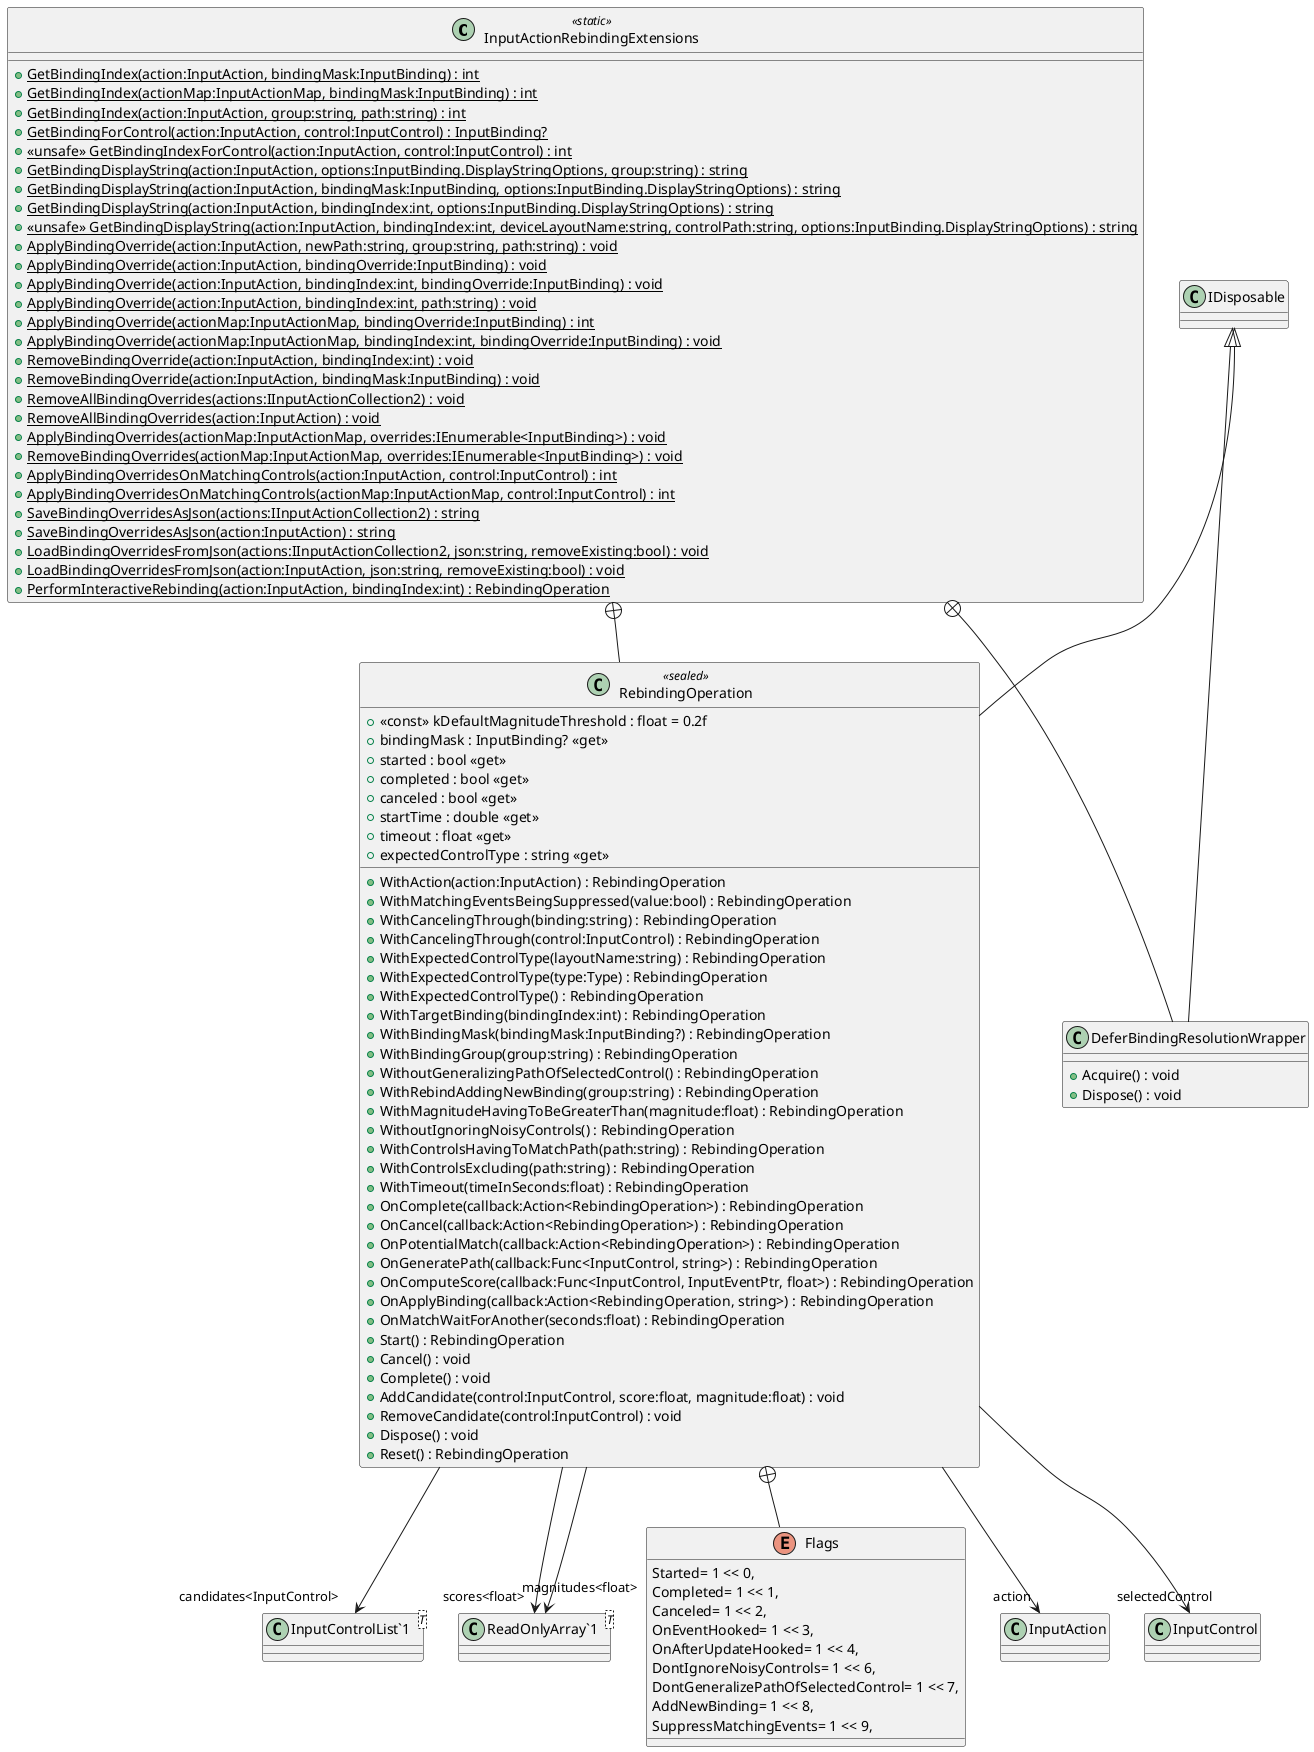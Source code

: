 @startuml
class InputActionRebindingExtensions <<static>> {
    + {static} GetBindingIndex(action:InputAction, bindingMask:InputBinding) : int
    + {static} GetBindingIndex(actionMap:InputActionMap, bindingMask:InputBinding) : int
    + {static} GetBindingIndex(action:InputAction, group:string, path:string) : int
    + {static} GetBindingForControl(action:InputAction, control:InputControl) : InputBinding?
    + {static} <<unsafe>> GetBindingIndexForControl(action:InputAction, control:InputControl) : int
    + {static} GetBindingDisplayString(action:InputAction, options:InputBinding.DisplayStringOptions, group:string) : string
    + {static} GetBindingDisplayString(action:InputAction, bindingMask:InputBinding, options:InputBinding.DisplayStringOptions) : string
    + {static} GetBindingDisplayString(action:InputAction, bindingIndex:int, options:InputBinding.DisplayStringOptions) : string
    + {static} <<unsafe>> GetBindingDisplayString(action:InputAction, bindingIndex:int, deviceLayoutName:string, controlPath:string, options:InputBinding.DisplayStringOptions) : string
    + {static} ApplyBindingOverride(action:InputAction, newPath:string, group:string, path:string) : void
    + {static} ApplyBindingOverride(action:InputAction, bindingOverride:InputBinding) : void
    + {static} ApplyBindingOverride(action:InputAction, bindingIndex:int, bindingOverride:InputBinding) : void
    + {static} ApplyBindingOverride(action:InputAction, bindingIndex:int, path:string) : void
    + {static} ApplyBindingOverride(actionMap:InputActionMap, bindingOverride:InputBinding) : int
    + {static} ApplyBindingOverride(actionMap:InputActionMap, bindingIndex:int, bindingOverride:InputBinding) : void
    + {static} RemoveBindingOverride(action:InputAction, bindingIndex:int) : void
    + {static} RemoveBindingOverride(action:InputAction, bindingMask:InputBinding) : void
    + {static} RemoveAllBindingOverrides(actions:IInputActionCollection2) : void
    + {static} RemoveAllBindingOverrides(action:InputAction) : void
    + {static} ApplyBindingOverrides(actionMap:InputActionMap, overrides:IEnumerable<InputBinding>) : void
    + {static} RemoveBindingOverrides(actionMap:InputActionMap, overrides:IEnumerable<InputBinding>) : void
    + {static} ApplyBindingOverridesOnMatchingControls(action:InputAction, control:InputControl) : int
    + {static} ApplyBindingOverridesOnMatchingControls(actionMap:InputActionMap, control:InputControl) : int
    + {static} SaveBindingOverridesAsJson(actions:IInputActionCollection2) : string
    + {static} SaveBindingOverridesAsJson(action:InputAction) : string
    + {static} LoadBindingOverridesFromJson(actions:IInputActionCollection2, json:string, removeExisting:bool) : void
    + {static} LoadBindingOverridesFromJson(action:InputAction, json:string, removeExisting:bool) : void
    + {static} PerformInteractiveRebinding(action:InputAction, bindingIndex:int) : RebindingOperation
}
class RebindingOperation <<sealed>> {
    + <<const>> kDefaultMagnitudeThreshold : float = 0.2f
    + bindingMask : InputBinding? <<get>>
    + started : bool <<get>>
    + completed : bool <<get>>
    + canceled : bool <<get>>
    + startTime : double <<get>>
    + timeout : float <<get>>
    + expectedControlType : string <<get>>
    + WithAction(action:InputAction) : RebindingOperation
    + WithMatchingEventsBeingSuppressed(value:bool) : RebindingOperation
    + WithCancelingThrough(binding:string) : RebindingOperation
    + WithCancelingThrough(control:InputControl) : RebindingOperation
    + WithExpectedControlType(layoutName:string) : RebindingOperation
    + WithExpectedControlType(type:Type) : RebindingOperation
    + WithExpectedControlType() : RebindingOperation
    + WithTargetBinding(bindingIndex:int) : RebindingOperation
    + WithBindingMask(bindingMask:InputBinding?) : RebindingOperation
    + WithBindingGroup(group:string) : RebindingOperation
    + WithoutGeneralizingPathOfSelectedControl() : RebindingOperation
    + WithRebindAddingNewBinding(group:string) : RebindingOperation
    + WithMagnitudeHavingToBeGreaterThan(magnitude:float) : RebindingOperation
    + WithoutIgnoringNoisyControls() : RebindingOperation
    + WithControlsHavingToMatchPath(path:string) : RebindingOperation
    + WithControlsExcluding(path:string) : RebindingOperation
    + WithTimeout(timeInSeconds:float) : RebindingOperation
    + OnComplete(callback:Action<RebindingOperation>) : RebindingOperation
    + OnCancel(callback:Action<RebindingOperation>) : RebindingOperation
    + OnPotentialMatch(callback:Action<RebindingOperation>) : RebindingOperation
    + OnGeneratePath(callback:Func<InputControl, string>) : RebindingOperation
    + OnComputeScore(callback:Func<InputControl, InputEventPtr, float>) : RebindingOperation
    + OnApplyBinding(callback:Action<RebindingOperation, string>) : RebindingOperation
    + OnMatchWaitForAnother(seconds:float) : RebindingOperation
    + Start() : RebindingOperation
    + Cancel() : void
    + Complete() : void
    + AddCandidate(control:InputControl, score:float, magnitude:float) : void
    + RemoveCandidate(control:InputControl) : void
    + Dispose() : void
    + Reset() : RebindingOperation
}
class DeferBindingResolutionWrapper {
    + Acquire() : void
    + Dispose() : void
}
class "InputControlList`1"<T> {
}
class "ReadOnlyArray`1"<T> {
}
enum Flags {
    Started= 1 << 0,
    Completed= 1 << 1,
    Canceled= 1 << 2,
    OnEventHooked= 1 << 3,
    OnAfterUpdateHooked= 1 << 4,
    DontIgnoreNoisyControls= 1 << 6,
    DontGeneralizePathOfSelectedControl= 1 << 7,
    AddNewBinding= 1 << 8,
    SuppressMatchingEvents= 1 << 9,
}
InputActionRebindingExtensions +-- RebindingOperation
IDisposable <|-- RebindingOperation
RebindingOperation --> "action" InputAction
RebindingOperation --> "candidates<InputControl>" "InputControlList`1"
RebindingOperation --> "scores<float>" "ReadOnlyArray`1"
RebindingOperation --> "magnitudes<float>" "ReadOnlyArray`1"
RebindingOperation --> "selectedControl" InputControl
InputActionRebindingExtensions +-- DeferBindingResolutionWrapper
IDisposable <|-- DeferBindingResolutionWrapper
RebindingOperation +-- Flags
@enduml
